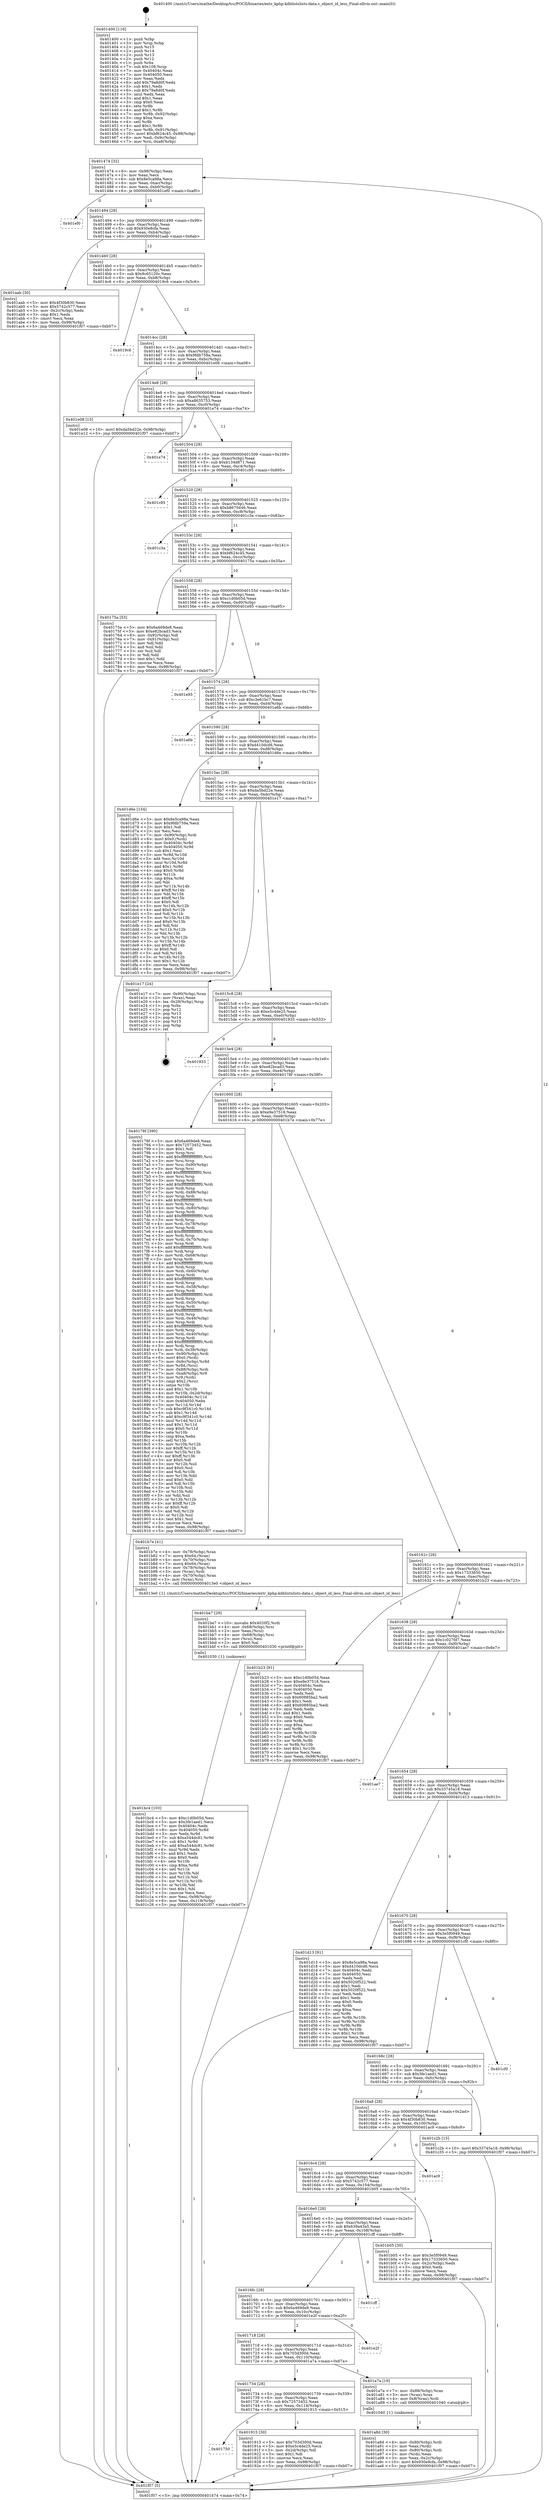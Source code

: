 digraph "0x401400" {
  label = "0x401400 (/mnt/c/Users/mathe/Desktop/tcc/POCII/binaries/extr_kphp-kdblistslists-data.c_object_id_less_Final-ollvm.out::main(0))"
  labelloc = "t"
  node[shape=record]

  Entry [label="",width=0.3,height=0.3,shape=circle,fillcolor=black,style=filled]
  "0x401474" [label="{
     0x401474 [32]\l
     | [instrs]\l
     &nbsp;&nbsp;0x401474 \<+6\>: mov -0x98(%rbp),%eax\l
     &nbsp;&nbsp;0x40147a \<+2\>: mov %eax,%ecx\l
     &nbsp;&nbsp;0x40147c \<+6\>: sub $0x8e5ca98a,%ecx\l
     &nbsp;&nbsp;0x401482 \<+6\>: mov %eax,-0xac(%rbp)\l
     &nbsp;&nbsp;0x401488 \<+6\>: mov %ecx,-0xb0(%rbp)\l
     &nbsp;&nbsp;0x40148e \<+6\>: je 0000000000401ef0 \<main+0xaf0\>\l
  }"]
  "0x401ef0" [label="{
     0x401ef0\l
  }", style=dashed]
  "0x401494" [label="{
     0x401494 [28]\l
     | [instrs]\l
     &nbsp;&nbsp;0x401494 \<+5\>: jmp 0000000000401499 \<main+0x99\>\l
     &nbsp;&nbsp;0x401499 \<+6\>: mov -0xac(%rbp),%eax\l
     &nbsp;&nbsp;0x40149f \<+5\>: sub $0x930e8cfa,%eax\l
     &nbsp;&nbsp;0x4014a4 \<+6\>: mov %eax,-0xb4(%rbp)\l
     &nbsp;&nbsp;0x4014aa \<+6\>: je 0000000000401aab \<main+0x6ab\>\l
  }"]
  Exit [label="",width=0.3,height=0.3,shape=circle,fillcolor=black,style=filled,peripheries=2]
  "0x401aab" [label="{
     0x401aab [30]\l
     | [instrs]\l
     &nbsp;&nbsp;0x401aab \<+5\>: mov $0x4f30b830,%eax\l
     &nbsp;&nbsp;0x401ab0 \<+5\>: mov $0x5742c577,%ecx\l
     &nbsp;&nbsp;0x401ab5 \<+3\>: mov -0x2c(%rbp),%edx\l
     &nbsp;&nbsp;0x401ab8 \<+3\>: cmp $0x1,%edx\l
     &nbsp;&nbsp;0x401abb \<+3\>: cmovl %ecx,%eax\l
     &nbsp;&nbsp;0x401abe \<+6\>: mov %eax,-0x98(%rbp)\l
     &nbsp;&nbsp;0x401ac4 \<+5\>: jmp 0000000000401f07 \<main+0xb07\>\l
  }"]
  "0x4014b0" [label="{
     0x4014b0 [28]\l
     | [instrs]\l
     &nbsp;&nbsp;0x4014b0 \<+5\>: jmp 00000000004014b5 \<main+0xb5\>\l
     &nbsp;&nbsp;0x4014b5 \<+6\>: mov -0xac(%rbp),%eax\l
     &nbsp;&nbsp;0x4014bb \<+5\>: sub $0x9c65120c,%eax\l
     &nbsp;&nbsp;0x4014c0 \<+6\>: mov %eax,-0xb8(%rbp)\l
     &nbsp;&nbsp;0x4014c6 \<+6\>: je 00000000004019c6 \<main+0x5c6\>\l
  }"]
  "0x401bc4" [label="{
     0x401bc4 [103]\l
     | [instrs]\l
     &nbsp;&nbsp;0x401bc4 \<+5\>: mov $0xc1d0b05d,%esi\l
     &nbsp;&nbsp;0x401bc9 \<+5\>: mov $0x3fe1aed1,%ecx\l
     &nbsp;&nbsp;0x401bce \<+7\>: mov 0x40404c,%edx\l
     &nbsp;&nbsp;0x401bd5 \<+8\>: mov 0x404050,%r8d\l
     &nbsp;&nbsp;0x401bdd \<+3\>: mov %edx,%r9d\l
     &nbsp;&nbsp;0x401be0 \<+7\>: sub $0xa544dc81,%r9d\l
     &nbsp;&nbsp;0x401be7 \<+4\>: sub $0x1,%r9d\l
     &nbsp;&nbsp;0x401beb \<+7\>: add $0xa544dc81,%r9d\l
     &nbsp;&nbsp;0x401bf2 \<+4\>: imul %r9d,%edx\l
     &nbsp;&nbsp;0x401bf6 \<+3\>: and $0x1,%edx\l
     &nbsp;&nbsp;0x401bf9 \<+3\>: cmp $0x0,%edx\l
     &nbsp;&nbsp;0x401bfc \<+4\>: sete %r10b\l
     &nbsp;&nbsp;0x401c00 \<+4\>: cmp $0xa,%r8d\l
     &nbsp;&nbsp;0x401c04 \<+4\>: setl %r11b\l
     &nbsp;&nbsp;0x401c08 \<+3\>: mov %r10b,%bl\l
     &nbsp;&nbsp;0x401c0b \<+3\>: and %r11b,%bl\l
     &nbsp;&nbsp;0x401c0e \<+3\>: xor %r11b,%r10b\l
     &nbsp;&nbsp;0x401c11 \<+3\>: or %r10b,%bl\l
     &nbsp;&nbsp;0x401c14 \<+3\>: test $0x1,%bl\l
     &nbsp;&nbsp;0x401c17 \<+3\>: cmovne %ecx,%esi\l
     &nbsp;&nbsp;0x401c1a \<+6\>: mov %esi,-0x98(%rbp)\l
     &nbsp;&nbsp;0x401c20 \<+6\>: mov %eax,-0x118(%rbp)\l
     &nbsp;&nbsp;0x401c26 \<+5\>: jmp 0000000000401f07 \<main+0xb07\>\l
  }"]
  "0x4019c6" [label="{
     0x4019c6\l
  }", style=dashed]
  "0x4014cc" [label="{
     0x4014cc [28]\l
     | [instrs]\l
     &nbsp;&nbsp;0x4014cc \<+5\>: jmp 00000000004014d1 \<main+0xd1\>\l
     &nbsp;&nbsp;0x4014d1 \<+6\>: mov -0xac(%rbp),%eax\l
     &nbsp;&nbsp;0x4014d7 \<+5\>: sub $0x9fdb759a,%eax\l
     &nbsp;&nbsp;0x4014dc \<+6\>: mov %eax,-0xbc(%rbp)\l
     &nbsp;&nbsp;0x4014e2 \<+6\>: je 0000000000401e08 \<main+0xa08\>\l
  }"]
  "0x401ba7" [label="{
     0x401ba7 [29]\l
     | [instrs]\l
     &nbsp;&nbsp;0x401ba7 \<+10\>: movabs $0x4020f2,%rdi\l
     &nbsp;&nbsp;0x401bb1 \<+4\>: mov -0x68(%rbp),%rsi\l
     &nbsp;&nbsp;0x401bb5 \<+2\>: mov %eax,(%rsi)\l
     &nbsp;&nbsp;0x401bb7 \<+4\>: mov -0x68(%rbp),%rsi\l
     &nbsp;&nbsp;0x401bbb \<+2\>: mov (%rsi),%esi\l
     &nbsp;&nbsp;0x401bbd \<+2\>: mov $0x0,%al\l
     &nbsp;&nbsp;0x401bbf \<+5\>: call 0000000000401030 \<printf@plt\>\l
     | [calls]\l
     &nbsp;&nbsp;0x401030 \{1\} (unknown)\l
  }"]
  "0x401e08" [label="{
     0x401e08 [15]\l
     | [instrs]\l
     &nbsp;&nbsp;0x401e08 \<+10\>: movl $0xda5bd22e,-0x98(%rbp)\l
     &nbsp;&nbsp;0x401e12 \<+5\>: jmp 0000000000401f07 \<main+0xb07\>\l
  }"]
  "0x4014e8" [label="{
     0x4014e8 [28]\l
     | [instrs]\l
     &nbsp;&nbsp;0x4014e8 \<+5\>: jmp 00000000004014ed \<main+0xed\>\l
     &nbsp;&nbsp;0x4014ed \<+6\>: mov -0xac(%rbp),%eax\l
     &nbsp;&nbsp;0x4014f3 \<+5\>: sub $0xa8635753,%eax\l
     &nbsp;&nbsp;0x4014f8 \<+6\>: mov %eax,-0xc0(%rbp)\l
     &nbsp;&nbsp;0x4014fe \<+6\>: je 0000000000401e74 \<main+0xa74\>\l
  }"]
  "0x401a8d" [label="{
     0x401a8d [30]\l
     | [instrs]\l
     &nbsp;&nbsp;0x401a8d \<+4\>: mov -0x80(%rbp),%rdi\l
     &nbsp;&nbsp;0x401a91 \<+2\>: mov %eax,(%rdi)\l
     &nbsp;&nbsp;0x401a93 \<+4\>: mov -0x80(%rbp),%rdi\l
     &nbsp;&nbsp;0x401a97 \<+2\>: mov (%rdi),%eax\l
     &nbsp;&nbsp;0x401a99 \<+3\>: mov %eax,-0x2c(%rbp)\l
     &nbsp;&nbsp;0x401a9c \<+10\>: movl $0x930e8cfa,-0x98(%rbp)\l
     &nbsp;&nbsp;0x401aa6 \<+5\>: jmp 0000000000401f07 \<main+0xb07\>\l
  }"]
  "0x401e74" [label="{
     0x401e74\l
  }", style=dashed]
  "0x401504" [label="{
     0x401504 [28]\l
     | [instrs]\l
     &nbsp;&nbsp;0x401504 \<+5\>: jmp 0000000000401509 \<main+0x109\>\l
     &nbsp;&nbsp;0x401509 \<+6\>: mov -0xac(%rbp),%eax\l
     &nbsp;&nbsp;0x40150f \<+5\>: sub $0xb134d871,%eax\l
     &nbsp;&nbsp;0x401514 \<+6\>: mov %eax,-0xc4(%rbp)\l
     &nbsp;&nbsp;0x40151a \<+6\>: je 0000000000401c95 \<main+0x895\>\l
  }"]
  "0x401750" [label="{
     0x401750\l
  }", style=dashed]
  "0x401c95" [label="{
     0x401c95\l
  }", style=dashed]
  "0x401520" [label="{
     0x401520 [28]\l
     | [instrs]\l
     &nbsp;&nbsp;0x401520 \<+5\>: jmp 0000000000401525 \<main+0x125\>\l
     &nbsp;&nbsp;0x401525 \<+6\>: mov -0xac(%rbp),%eax\l
     &nbsp;&nbsp;0x40152b \<+5\>: sub $0xb8670446,%eax\l
     &nbsp;&nbsp;0x401530 \<+6\>: mov %eax,-0xc8(%rbp)\l
     &nbsp;&nbsp;0x401536 \<+6\>: je 0000000000401c3a \<main+0x83a\>\l
  }"]
  "0x401915" [label="{
     0x401915 [30]\l
     | [instrs]\l
     &nbsp;&nbsp;0x401915 \<+5\>: mov $0x703d300d,%eax\l
     &nbsp;&nbsp;0x40191a \<+5\>: mov $0xe5c4de25,%ecx\l
     &nbsp;&nbsp;0x40191f \<+3\>: mov -0x2d(%rbp),%dl\l
     &nbsp;&nbsp;0x401922 \<+3\>: test $0x1,%dl\l
     &nbsp;&nbsp;0x401925 \<+3\>: cmovne %ecx,%eax\l
     &nbsp;&nbsp;0x401928 \<+6\>: mov %eax,-0x98(%rbp)\l
     &nbsp;&nbsp;0x40192e \<+5\>: jmp 0000000000401f07 \<main+0xb07\>\l
  }"]
  "0x401c3a" [label="{
     0x401c3a\l
  }", style=dashed]
  "0x40153c" [label="{
     0x40153c [28]\l
     | [instrs]\l
     &nbsp;&nbsp;0x40153c \<+5\>: jmp 0000000000401541 \<main+0x141\>\l
     &nbsp;&nbsp;0x401541 \<+6\>: mov -0xac(%rbp),%eax\l
     &nbsp;&nbsp;0x401547 \<+5\>: sub $0xbf624c45,%eax\l
     &nbsp;&nbsp;0x40154c \<+6\>: mov %eax,-0xcc(%rbp)\l
     &nbsp;&nbsp;0x401552 \<+6\>: je 000000000040175a \<main+0x35a\>\l
  }"]
  "0x401734" [label="{
     0x401734 [28]\l
     | [instrs]\l
     &nbsp;&nbsp;0x401734 \<+5\>: jmp 0000000000401739 \<main+0x339\>\l
     &nbsp;&nbsp;0x401739 \<+6\>: mov -0xac(%rbp),%eax\l
     &nbsp;&nbsp;0x40173f \<+5\>: sub $0x72573452,%eax\l
     &nbsp;&nbsp;0x401744 \<+6\>: mov %eax,-0x114(%rbp)\l
     &nbsp;&nbsp;0x40174a \<+6\>: je 0000000000401915 \<main+0x515\>\l
  }"]
  "0x40175a" [label="{
     0x40175a [53]\l
     | [instrs]\l
     &nbsp;&nbsp;0x40175a \<+5\>: mov $0x6a469de8,%eax\l
     &nbsp;&nbsp;0x40175f \<+5\>: mov $0xe82bcad3,%ecx\l
     &nbsp;&nbsp;0x401764 \<+6\>: mov -0x92(%rbp),%dl\l
     &nbsp;&nbsp;0x40176a \<+7\>: mov -0x91(%rbp),%sil\l
     &nbsp;&nbsp;0x401771 \<+3\>: mov %dl,%dil\l
     &nbsp;&nbsp;0x401774 \<+3\>: and %sil,%dil\l
     &nbsp;&nbsp;0x401777 \<+3\>: xor %sil,%dl\l
     &nbsp;&nbsp;0x40177a \<+3\>: or %dl,%dil\l
     &nbsp;&nbsp;0x40177d \<+4\>: test $0x1,%dil\l
     &nbsp;&nbsp;0x401781 \<+3\>: cmovne %ecx,%eax\l
     &nbsp;&nbsp;0x401784 \<+6\>: mov %eax,-0x98(%rbp)\l
     &nbsp;&nbsp;0x40178a \<+5\>: jmp 0000000000401f07 \<main+0xb07\>\l
  }"]
  "0x401558" [label="{
     0x401558 [28]\l
     | [instrs]\l
     &nbsp;&nbsp;0x401558 \<+5\>: jmp 000000000040155d \<main+0x15d\>\l
     &nbsp;&nbsp;0x40155d \<+6\>: mov -0xac(%rbp),%eax\l
     &nbsp;&nbsp;0x401563 \<+5\>: sub $0xc1d0b05d,%eax\l
     &nbsp;&nbsp;0x401568 \<+6\>: mov %eax,-0xd0(%rbp)\l
     &nbsp;&nbsp;0x40156e \<+6\>: je 0000000000401e95 \<main+0xa95\>\l
  }"]
  "0x401f07" [label="{
     0x401f07 [5]\l
     | [instrs]\l
     &nbsp;&nbsp;0x401f07 \<+5\>: jmp 0000000000401474 \<main+0x74\>\l
  }"]
  "0x401400" [label="{
     0x401400 [116]\l
     | [instrs]\l
     &nbsp;&nbsp;0x401400 \<+1\>: push %rbp\l
     &nbsp;&nbsp;0x401401 \<+3\>: mov %rsp,%rbp\l
     &nbsp;&nbsp;0x401404 \<+2\>: push %r15\l
     &nbsp;&nbsp;0x401406 \<+2\>: push %r14\l
     &nbsp;&nbsp;0x401408 \<+2\>: push %r13\l
     &nbsp;&nbsp;0x40140a \<+2\>: push %r12\l
     &nbsp;&nbsp;0x40140c \<+1\>: push %rbx\l
     &nbsp;&nbsp;0x40140d \<+7\>: sub $0x108,%rsp\l
     &nbsp;&nbsp;0x401414 \<+7\>: mov 0x40404c,%eax\l
     &nbsp;&nbsp;0x40141b \<+7\>: mov 0x404050,%ecx\l
     &nbsp;&nbsp;0x401422 \<+2\>: mov %eax,%edx\l
     &nbsp;&nbsp;0x401424 \<+6\>: add $0x79a8d0f,%edx\l
     &nbsp;&nbsp;0x40142a \<+3\>: sub $0x1,%edx\l
     &nbsp;&nbsp;0x40142d \<+6\>: sub $0x79a8d0f,%edx\l
     &nbsp;&nbsp;0x401433 \<+3\>: imul %edx,%eax\l
     &nbsp;&nbsp;0x401436 \<+3\>: and $0x1,%eax\l
     &nbsp;&nbsp;0x401439 \<+3\>: cmp $0x0,%eax\l
     &nbsp;&nbsp;0x40143c \<+4\>: sete %r8b\l
     &nbsp;&nbsp;0x401440 \<+4\>: and $0x1,%r8b\l
     &nbsp;&nbsp;0x401444 \<+7\>: mov %r8b,-0x92(%rbp)\l
     &nbsp;&nbsp;0x40144b \<+3\>: cmp $0xa,%ecx\l
     &nbsp;&nbsp;0x40144e \<+4\>: setl %r8b\l
     &nbsp;&nbsp;0x401452 \<+4\>: and $0x1,%r8b\l
     &nbsp;&nbsp;0x401456 \<+7\>: mov %r8b,-0x91(%rbp)\l
     &nbsp;&nbsp;0x40145d \<+10\>: movl $0xbf624c45,-0x98(%rbp)\l
     &nbsp;&nbsp;0x401467 \<+6\>: mov %edi,-0x9c(%rbp)\l
     &nbsp;&nbsp;0x40146d \<+7\>: mov %rsi,-0xa8(%rbp)\l
  }"]
  "0x401a7a" [label="{
     0x401a7a [19]\l
     | [instrs]\l
     &nbsp;&nbsp;0x401a7a \<+7\>: mov -0x88(%rbp),%rax\l
     &nbsp;&nbsp;0x401a81 \<+3\>: mov (%rax),%rax\l
     &nbsp;&nbsp;0x401a84 \<+4\>: mov 0x8(%rax),%rdi\l
     &nbsp;&nbsp;0x401a88 \<+5\>: call 0000000000401040 \<atoi@plt\>\l
     | [calls]\l
     &nbsp;&nbsp;0x401040 \{1\} (unknown)\l
  }"]
  "0x401e95" [label="{
     0x401e95\l
  }", style=dashed]
  "0x401574" [label="{
     0x401574 [28]\l
     | [instrs]\l
     &nbsp;&nbsp;0x401574 \<+5\>: jmp 0000000000401579 \<main+0x179\>\l
     &nbsp;&nbsp;0x401579 \<+6\>: mov -0xac(%rbp),%eax\l
     &nbsp;&nbsp;0x40157f \<+5\>: sub $0xc3e61bc7,%eax\l
     &nbsp;&nbsp;0x401584 \<+6\>: mov %eax,-0xd4(%rbp)\l
     &nbsp;&nbsp;0x40158a \<+6\>: je 0000000000401a6b \<main+0x66b\>\l
  }"]
  "0x401718" [label="{
     0x401718 [28]\l
     | [instrs]\l
     &nbsp;&nbsp;0x401718 \<+5\>: jmp 000000000040171d \<main+0x31d\>\l
     &nbsp;&nbsp;0x40171d \<+6\>: mov -0xac(%rbp),%eax\l
     &nbsp;&nbsp;0x401723 \<+5\>: sub $0x703d300d,%eax\l
     &nbsp;&nbsp;0x401728 \<+6\>: mov %eax,-0x110(%rbp)\l
     &nbsp;&nbsp;0x40172e \<+6\>: je 0000000000401a7a \<main+0x67a\>\l
  }"]
  "0x401a6b" [label="{
     0x401a6b\l
  }", style=dashed]
  "0x401590" [label="{
     0x401590 [28]\l
     | [instrs]\l
     &nbsp;&nbsp;0x401590 \<+5\>: jmp 0000000000401595 \<main+0x195\>\l
     &nbsp;&nbsp;0x401595 \<+6\>: mov -0xac(%rbp),%eax\l
     &nbsp;&nbsp;0x40159b \<+5\>: sub $0xd410dcd6,%eax\l
     &nbsp;&nbsp;0x4015a0 \<+6\>: mov %eax,-0xd8(%rbp)\l
     &nbsp;&nbsp;0x4015a6 \<+6\>: je 0000000000401d6e \<main+0x96e\>\l
  }"]
  "0x401e2f" [label="{
     0x401e2f\l
  }", style=dashed]
  "0x401d6e" [label="{
     0x401d6e [154]\l
     | [instrs]\l
     &nbsp;&nbsp;0x401d6e \<+5\>: mov $0x8e5ca98a,%eax\l
     &nbsp;&nbsp;0x401d73 \<+5\>: mov $0x9fdb759a,%ecx\l
     &nbsp;&nbsp;0x401d78 \<+2\>: mov $0x1,%dl\l
     &nbsp;&nbsp;0x401d7a \<+2\>: xor %esi,%esi\l
     &nbsp;&nbsp;0x401d7c \<+7\>: mov -0x90(%rbp),%rdi\l
     &nbsp;&nbsp;0x401d83 \<+6\>: movl $0x0,(%rdi)\l
     &nbsp;&nbsp;0x401d89 \<+8\>: mov 0x40404c,%r8d\l
     &nbsp;&nbsp;0x401d91 \<+8\>: mov 0x404050,%r9d\l
     &nbsp;&nbsp;0x401d99 \<+3\>: sub $0x1,%esi\l
     &nbsp;&nbsp;0x401d9c \<+3\>: mov %r8d,%r10d\l
     &nbsp;&nbsp;0x401d9f \<+3\>: add %esi,%r10d\l
     &nbsp;&nbsp;0x401da2 \<+4\>: imul %r10d,%r8d\l
     &nbsp;&nbsp;0x401da6 \<+4\>: and $0x1,%r8d\l
     &nbsp;&nbsp;0x401daa \<+4\>: cmp $0x0,%r8d\l
     &nbsp;&nbsp;0x401dae \<+4\>: sete %r11b\l
     &nbsp;&nbsp;0x401db2 \<+4\>: cmp $0xa,%r9d\l
     &nbsp;&nbsp;0x401db6 \<+3\>: setl %bl\l
     &nbsp;&nbsp;0x401db9 \<+3\>: mov %r11b,%r14b\l
     &nbsp;&nbsp;0x401dbc \<+4\>: xor $0xff,%r14b\l
     &nbsp;&nbsp;0x401dc0 \<+3\>: mov %bl,%r15b\l
     &nbsp;&nbsp;0x401dc3 \<+4\>: xor $0xff,%r15b\l
     &nbsp;&nbsp;0x401dc7 \<+3\>: xor $0x0,%dl\l
     &nbsp;&nbsp;0x401dca \<+3\>: mov %r14b,%r12b\l
     &nbsp;&nbsp;0x401dcd \<+4\>: and $0x0,%r12b\l
     &nbsp;&nbsp;0x401dd1 \<+3\>: and %dl,%r11b\l
     &nbsp;&nbsp;0x401dd4 \<+3\>: mov %r15b,%r13b\l
     &nbsp;&nbsp;0x401dd7 \<+4\>: and $0x0,%r13b\l
     &nbsp;&nbsp;0x401ddb \<+2\>: and %dl,%bl\l
     &nbsp;&nbsp;0x401ddd \<+3\>: or %r11b,%r12b\l
     &nbsp;&nbsp;0x401de0 \<+3\>: or %bl,%r13b\l
     &nbsp;&nbsp;0x401de3 \<+3\>: xor %r13b,%r12b\l
     &nbsp;&nbsp;0x401de6 \<+3\>: or %r15b,%r14b\l
     &nbsp;&nbsp;0x401de9 \<+4\>: xor $0xff,%r14b\l
     &nbsp;&nbsp;0x401ded \<+3\>: or $0x0,%dl\l
     &nbsp;&nbsp;0x401df0 \<+3\>: and %dl,%r14b\l
     &nbsp;&nbsp;0x401df3 \<+3\>: or %r14b,%r12b\l
     &nbsp;&nbsp;0x401df6 \<+4\>: test $0x1,%r12b\l
     &nbsp;&nbsp;0x401dfa \<+3\>: cmovne %ecx,%eax\l
     &nbsp;&nbsp;0x401dfd \<+6\>: mov %eax,-0x98(%rbp)\l
     &nbsp;&nbsp;0x401e03 \<+5\>: jmp 0000000000401f07 \<main+0xb07\>\l
  }"]
  "0x4015ac" [label="{
     0x4015ac [28]\l
     | [instrs]\l
     &nbsp;&nbsp;0x4015ac \<+5\>: jmp 00000000004015b1 \<main+0x1b1\>\l
     &nbsp;&nbsp;0x4015b1 \<+6\>: mov -0xac(%rbp),%eax\l
     &nbsp;&nbsp;0x4015b7 \<+5\>: sub $0xda5bd22e,%eax\l
     &nbsp;&nbsp;0x4015bc \<+6\>: mov %eax,-0xdc(%rbp)\l
     &nbsp;&nbsp;0x4015c2 \<+6\>: je 0000000000401e17 \<main+0xa17\>\l
  }"]
  "0x4016fc" [label="{
     0x4016fc [28]\l
     | [instrs]\l
     &nbsp;&nbsp;0x4016fc \<+5\>: jmp 0000000000401701 \<main+0x301\>\l
     &nbsp;&nbsp;0x401701 \<+6\>: mov -0xac(%rbp),%eax\l
     &nbsp;&nbsp;0x401707 \<+5\>: sub $0x6a469de8,%eax\l
     &nbsp;&nbsp;0x40170c \<+6\>: mov %eax,-0x10c(%rbp)\l
     &nbsp;&nbsp;0x401712 \<+6\>: je 0000000000401e2f \<main+0xa2f\>\l
  }"]
  "0x401e17" [label="{
     0x401e17 [24]\l
     | [instrs]\l
     &nbsp;&nbsp;0x401e17 \<+7\>: mov -0x90(%rbp),%rax\l
     &nbsp;&nbsp;0x401e1e \<+2\>: mov (%rax),%eax\l
     &nbsp;&nbsp;0x401e20 \<+4\>: lea -0x28(%rbp),%rsp\l
     &nbsp;&nbsp;0x401e24 \<+1\>: pop %rbx\l
     &nbsp;&nbsp;0x401e25 \<+2\>: pop %r12\l
     &nbsp;&nbsp;0x401e27 \<+2\>: pop %r13\l
     &nbsp;&nbsp;0x401e29 \<+2\>: pop %r14\l
     &nbsp;&nbsp;0x401e2b \<+2\>: pop %r15\l
     &nbsp;&nbsp;0x401e2d \<+1\>: pop %rbp\l
     &nbsp;&nbsp;0x401e2e \<+1\>: ret\l
  }"]
  "0x4015c8" [label="{
     0x4015c8 [28]\l
     | [instrs]\l
     &nbsp;&nbsp;0x4015c8 \<+5\>: jmp 00000000004015cd \<main+0x1cd\>\l
     &nbsp;&nbsp;0x4015cd \<+6\>: mov -0xac(%rbp),%eax\l
     &nbsp;&nbsp;0x4015d3 \<+5\>: sub $0xe5c4de25,%eax\l
     &nbsp;&nbsp;0x4015d8 \<+6\>: mov %eax,-0xe0(%rbp)\l
     &nbsp;&nbsp;0x4015de \<+6\>: je 0000000000401933 \<main+0x533\>\l
  }"]
  "0x401cff" [label="{
     0x401cff\l
  }", style=dashed]
  "0x401933" [label="{
     0x401933\l
  }", style=dashed]
  "0x4015e4" [label="{
     0x4015e4 [28]\l
     | [instrs]\l
     &nbsp;&nbsp;0x4015e4 \<+5\>: jmp 00000000004015e9 \<main+0x1e9\>\l
     &nbsp;&nbsp;0x4015e9 \<+6\>: mov -0xac(%rbp),%eax\l
     &nbsp;&nbsp;0x4015ef \<+5\>: sub $0xe82bcad3,%eax\l
     &nbsp;&nbsp;0x4015f4 \<+6\>: mov %eax,-0xe4(%rbp)\l
     &nbsp;&nbsp;0x4015fa \<+6\>: je 000000000040178f \<main+0x38f\>\l
  }"]
  "0x4016e0" [label="{
     0x4016e0 [28]\l
     | [instrs]\l
     &nbsp;&nbsp;0x4016e0 \<+5\>: jmp 00000000004016e5 \<main+0x2e5\>\l
     &nbsp;&nbsp;0x4016e5 \<+6\>: mov -0xac(%rbp),%eax\l
     &nbsp;&nbsp;0x4016eb \<+5\>: sub $0x639a43a5,%eax\l
     &nbsp;&nbsp;0x4016f0 \<+6\>: mov %eax,-0x108(%rbp)\l
     &nbsp;&nbsp;0x4016f6 \<+6\>: je 0000000000401cff \<main+0x8ff\>\l
  }"]
  "0x40178f" [label="{
     0x40178f [390]\l
     | [instrs]\l
     &nbsp;&nbsp;0x40178f \<+5\>: mov $0x6a469de8,%eax\l
     &nbsp;&nbsp;0x401794 \<+5\>: mov $0x72573452,%ecx\l
     &nbsp;&nbsp;0x401799 \<+2\>: mov $0x1,%dl\l
     &nbsp;&nbsp;0x40179b \<+3\>: mov %rsp,%rsi\l
     &nbsp;&nbsp;0x40179e \<+4\>: add $0xfffffffffffffff0,%rsi\l
     &nbsp;&nbsp;0x4017a2 \<+3\>: mov %rsi,%rsp\l
     &nbsp;&nbsp;0x4017a5 \<+7\>: mov %rsi,-0x90(%rbp)\l
     &nbsp;&nbsp;0x4017ac \<+3\>: mov %rsp,%rsi\l
     &nbsp;&nbsp;0x4017af \<+4\>: add $0xfffffffffffffff0,%rsi\l
     &nbsp;&nbsp;0x4017b3 \<+3\>: mov %rsi,%rsp\l
     &nbsp;&nbsp;0x4017b6 \<+3\>: mov %rsp,%rdi\l
     &nbsp;&nbsp;0x4017b9 \<+4\>: add $0xfffffffffffffff0,%rdi\l
     &nbsp;&nbsp;0x4017bd \<+3\>: mov %rdi,%rsp\l
     &nbsp;&nbsp;0x4017c0 \<+7\>: mov %rdi,-0x88(%rbp)\l
     &nbsp;&nbsp;0x4017c7 \<+3\>: mov %rsp,%rdi\l
     &nbsp;&nbsp;0x4017ca \<+4\>: add $0xfffffffffffffff0,%rdi\l
     &nbsp;&nbsp;0x4017ce \<+3\>: mov %rdi,%rsp\l
     &nbsp;&nbsp;0x4017d1 \<+4\>: mov %rdi,-0x80(%rbp)\l
     &nbsp;&nbsp;0x4017d5 \<+3\>: mov %rsp,%rdi\l
     &nbsp;&nbsp;0x4017d8 \<+4\>: add $0xfffffffffffffff0,%rdi\l
     &nbsp;&nbsp;0x4017dc \<+3\>: mov %rdi,%rsp\l
     &nbsp;&nbsp;0x4017df \<+4\>: mov %rdi,-0x78(%rbp)\l
     &nbsp;&nbsp;0x4017e3 \<+3\>: mov %rsp,%rdi\l
     &nbsp;&nbsp;0x4017e6 \<+4\>: add $0xfffffffffffffff0,%rdi\l
     &nbsp;&nbsp;0x4017ea \<+3\>: mov %rdi,%rsp\l
     &nbsp;&nbsp;0x4017ed \<+4\>: mov %rdi,-0x70(%rbp)\l
     &nbsp;&nbsp;0x4017f1 \<+3\>: mov %rsp,%rdi\l
     &nbsp;&nbsp;0x4017f4 \<+4\>: add $0xfffffffffffffff0,%rdi\l
     &nbsp;&nbsp;0x4017f8 \<+3\>: mov %rdi,%rsp\l
     &nbsp;&nbsp;0x4017fb \<+4\>: mov %rdi,-0x68(%rbp)\l
     &nbsp;&nbsp;0x4017ff \<+3\>: mov %rsp,%rdi\l
     &nbsp;&nbsp;0x401802 \<+4\>: add $0xfffffffffffffff0,%rdi\l
     &nbsp;&nbsp;0x401806 \<+3\>: mov %rdi,%rsp\l
     &nbsp;&nbsp;0x401809 \<+4\>: mov %rdi,-0x60(%rbp)\l
     &nbsp;&nbsp;0x40180d \<+3\>: mov %rsp,%rdi\l
     &nbsp;&nbsp;0x401810 \<+4\>: add $0xfffffffffffffff0,%rdi\l
     &nbsp;&nbsp;0x401814 \<+3\>: mov %rdi,%rsp\l
     &nbsp;&nbsp;0x401817 \<+4\>: mov %rdi,-0x58(%rbp)\l
     &nbsp;&nbsp;0x40181b \<+3\>: mov %rsp,%rdi\l
     &nbsp;&nbsp;0x40181e \<+4\>: add $0xfffffffffffffff0,%rdi\l
     &nbsp;&nbsp;0x401822 \<+3\>: mov %rdi,%rsp\l
     &nbsp;&nbsp;0x401825 \<+4\>: mov %rdi,-0x50(%rbp)\l
     &nbsp;&nbsp;0x401829 \<+3\>: mov %rsp,%rdi\l
     &nbsp;&nbsp;0x40182c \<+4\>: add $0xfffffffffffffff0,%rdi\l
     &nbsp;&nbsp;0x401830 \<+3\>: mov %rdi,%rsp\l
     &nbsp;&nbsp;0x401833 \<+4\>: mov %rdi,-0x48(%rbp)\l
     &nbsp;&nbsp;0x401837 \<+3\>: mov %rsp,%rdi\l
     &nbsp;&nbsp;0x40183a \<+4\>: add $0xfffffffffffffff0,%rdi\l
     &nbsp;&nbsp;0x40183e \<+3\>: mov %rdi,%rsp\l
     &nbsp;&nbsp;0x401841 \<+4\>: mov %rdi,-0x40(%rbp)\l
     &nbsp;&nbsp;0x401845 \<+3\>: mov %rsp,%rdi\l
     &nbsp;&nbsp;0x401848 \<+4\>: add $0xfffffffffffffff0,%rdi\l
     &nbsp;&nbsp;0x40184c \<+3\>: mov %rdi,%rsp\l
     &nbsp;&nbsp;0x40184f \<+4\>: mov %rdi,-0x38(%rbp)\l
     &nbsp;&nbsp;0x401853 \<+7\>: mov -0x90(%rbp),%rdi\l
     &nbsp;&nbsp;0x40185a \<+6\>: movl $0x0,(%rdi)\l
     &nbsp;&nbsp;0x401860 \<+7\>: mov -0x9c(%rbp),%r8d\l
     &nbsp;&nbsp;0x401867 \<+3\>: mov %r8d,(%rsi)\l
     &nbsp;&nbsp;0x40186a \<+7\>: mov -0x88(%rbp),%rdi\l
     &nbsp;&nbsp;0x401871 \<+7\>: mov -0xa8(%rbp),%r9\l
     &nbsp;&nbsp;0x401878 \<+3\>: mov %r9,(%rdi)\l
     &nbsp;&nbsp;0x40187b \<+3\>: cmpl $0x2,(%rsi)\l
     &nbsp;&nbsp;0x40187e \<+4\>: setne %r10b\l
     &nbsp;&nbsp;0x401882 \<+4\>: and $0x1,%r10b\l
     &nbsp;&nbsp;0x401886 \<+4\>: mov %r10b,-0x2d(%rbp)\l
     &nbsp;&nbsp;0x40188a \<+8\>: mov 0x40404c,%r11d\l
     &nbsp;&nbsp;0x401892 \<+7\>: mov 0x404050,%ebx\l
     &nbsp;&nbsp;0x401899 \<+3\>: mov %r11d,%r14d\l
     &nbsp;&nbsp;0x40189c \<+7\>: sub $0xc9f341c0,%r14d\l
     &nbsp;&nbsp;0x4018a3 \<+4\>: sub $0x1,%r14d\l
     &nbsp;&nbsp;0x4018a7 \<+7\>: add $0xc9f341c0,%r14d\l
     &nbsp;&nbsp;0x4018ae \<+4\>: imul %r14d,%r11d\l
     &nbsp;&nbsp;0x4018b2 \<+4\>: and $0x1,%r11d\l
     &nbsp;&nbsp;0x4018b6 \<+4\>: cmp $0x0,%r11d\l
     &nbsp;&nbsp;0x4018ba \<+4\>: sete %r10b\l
     &nbsp;&nbsp;0x4018be \<+3\>: cmp $0xa,%ebx\l
     &nbsp;&nbsp;0x4018c1 \<+4\>: setl %r15b\l
     &nbsp;&nbsp;0x4018c5 \<+3\>: mov %r10b,%r12b\l
     &nbsp;&nbsp;0x4018c8 \<+4\>: xor $0xff,%r12b\l
     &nbsp;&nbsp;0x4018cc \<+3\>: mov %r15b,%r13b\l
     &nbsp;&nbsp;0x4018cf \<+4\>: xor $0xff,%r13b\l
     &nbsp;&nbsp;0x4018d3 \<+3\>: xor $0x0,%dl\l
     &nbsp;&nbsp;0x4018d6 \<+3\>: mov %r12b,%sil\l
     &nbsp;&nbsp;0x4018d9 \<+4\>: and $0x0,%sil\l
     &nbsp;&nbsp;0x4018dd \<+3\>: and %dl,%r10b\l
     &nbsp;&nbsp;0x4018e0 \<+3\>: mov %r13b,%dil\l
     &nbsp;&nbsp;0x4018e3 \<+4\>: and $0x0,%dil\l
     &nbsp;&nbsp;0x4018e7 \<+3\>: and %dl,%r15b\l
     &nbsp;&nbsp;0x4018ea \<+3\>: or %r10b,%sil\l
     &nbsp;&nbsp;0x4018ed \<+3\>: or %r15b,%dil\l
     &nbsp;&nbsp;0x4018f0 \<+3\>: xor %dil,%sil\l
     &nbsp;&nbsp;0x4018f3 \<+3\>: or %r13b,%r12b\l
     &nbsp;&nbsp;0x4018f6 \<+4\>: xor $0xff,%r12b\l
     &nbsp;&nbsp;0x4018fa \<+3\>: or $0x0,%dl\l
     &nbsp;&nbsp;0x4018fd \<+3\>: and %dl,%r12b\l
     &nbsp;&nbsp;0x401900 \<+3\>: or %r12b,%sil\l
     &nbsp;&nbsp;0x401903 \<+4\>: test $0x1,%sil\l
     &nbsp;&nbsp;0x401907 \<+3\>: cmovne %ecx,%eax\l
     &nbsp;&nbsp;0x40190a \<+6\>: mov %eax,-0x98(%rbp)\l
     &nbsp;&nbsp;0x401910 \<+5\>: jmp 0000000000401f07 \<main+0xb07\>\l
  }"]
  "0x401600" [label="{
     0x401600 [28]\l
     | [instrs]\l
     &nbsp;&nbsp;0x401600 \<+5\>: jmp 0000000000401605 \<main+0x205\>\l
     &nbsp;&nbsp;0x401605 \<+6\>: mov -0xac(%rbp),%eax\l
     &nbsp;&nbsp;0x40160b \<+5\>: sub $0xe9e37518,%eax\l
     &nbsp;&nbsp;0x401610 \<+6\>: mov %eax,-0xe8(%rbp)\l
     &nbsp;&nbsp;0x401616 \<+6\>: je 0000000000401b7e \<main+0x77e\>\l
  }"]
  "0x401b05" [label="{
     0x401b05 [30]\l
     | [instrs]\l
     &nbsp;&nbsp;0x401b05 \<+5\>: mov $0x3e5f0949,%eax\l
     &nbsp;&nbsp;0x401b0a \<+5\>: mov $0x17333650,%ecx\l
     &nbsp;&nbsp;0x401b0f \<+3\>: mov -0x2c(%rbp),%edx\l
     &nbsp;&nbsp;0x401b12 \<+3\>: cmp $0x0,%edx\l
     &nbsp;&nbsp;0x401b15 \<+3\>: cmove %ecx,%eax\l
     &nbsp;&nbsp;0x401b18 \<+6\>: mov %eax,-0x98(%rbp)\l
     &nbsp;&nbsp;0x401b1e \<+5\>: jmp 0000000000401f07 \<main+0xb07\>\l
  }"]
  "0x4016c4" [label="{
     0x4016c4 [28]\l
     | [instrs]\l
     &nbsp;&nbsp;0x4016c4 \<+5\>: jmp 00000000004016c9 \<main+0x2c9\>\l
     &nbsp;&nbsp;0x4016c9 \<+6\>: mov -0xac(%rbp),%eax\l
     &nbsp;&nbsp;0x4016cf \<+5\>: sub $0x5742c577,%eax\l
     &nbsp;&nbsp;0x4016d4 \<+6\>: mov %eax,-0x104(%rbp)\l
     &nbsp;&nbsp;0x4016da \<+6\>: je 0000000000401b05 \<main+0x705\>\l
  }"]
  "0x401b7e" [label="{
     0x401b7e [41]\l
     | [instrs]\l
     &nbsp;&nbsp;0x401b7e \<+4\>: mov -0x78(%rbp),%rax\l
     &nbsp;&nbsp;0x401b82 \<+7\>: movq $0x64,(%rax)\l
     &nbsp;&nbsp;0x401b89 \<+4\>: mov -0x70(%rbp),%rax\l
     &nbsp;&nbsp;0x401b8d \<+7\>: movq $0x64,(%rax)\l
     &nbsp;&nbsp;0x401b94 \<+4\>: mov -0x78(%rbp),%rax\l
     &nbsp;&nbsp;0x401b98 \<+3\>: mov (%rax),%rdi\l
     &nbsp;&nbsp;0x401b9b \<+4\>: mov -0x70(%rbp),%rax\l
     &nbsp;&nbsp;0x401b9f \<+3\>: mov (%rax),%rsi\l
     &nbsp;&nbsp;0x401ba2 \<+5\>: call 00000000004013e0 \<object_id_less\>\l
     | [calls]\l
     &nbsp;&nbsp;0x4013e0 \{1\} (/mnt/c/Users/mathe/Desktop/tcc/POCII/binaries/extr_kphp-kdblistslists-data.c_object_id_less_Final-ollvm.out::object_id_less)\l
  }"]
  "0x40161c" [label="{
     0x40161c [28]\l
     | [instrs]\l
     &nbsp;&nbsp;0x40161c \<+5\>: jmp 0000000000401621 \<main+0x221\>\l
     &nbsp;&nbsp;0x401621 \<+6\>: mov -0xac(%rbp),%eax\l
     &nbsp;&nbsp;0x401627 \<+5\>: sub $0x17333650,%eax\l
     &nbsp;&nbsp;0x40162c \<+6\>: mov %eax,-0xec(%rbp)\l
     &nbsp;&nbsp;0x401632 \<+6\>: je 0000000000401b23 \<main+0x723\>\l
  }"]
  "0x401ac9" [label="{
     0x401ac9\l
  }", style=dashed]
  "0x401b23" [label="{
     0x401b23 [91]\l
     | [instrs]\l
     &nbsp;&nbsp;0x401b23 \<+5\>: mov $0xc1d0b05d,%eax\l
     &nbsp;&nbsp;0x401b28 \<+5\>: mov $0xe9e37518,%ecx\l
     &nbsp;&nbsp;0x401b2d \<+7\>: mov 0x40404c,%edx\l
     &nbsp;&nbsp;0x401b34 \<+7\>: mov 0x404050,%esi\l
     &nbsp;&nbsp;0x401b3b \<+2\>: mov %edx,%edi\l
     &nbsp;&nbsp;0x401b3d \<+6\>: sub $0x60885ba2,%edi\l
     &nbsp;&nbsp;0x401b43 \<+3\>: sub $0x1,%edi\l
     &nbsp;&nbsp;0x401b46 \<+6\>: add $0x60885ba2,%edi\l
     &nbsp;&nbsp;0x401b4c \<+3\>: imul %edi,%edx\l
     &nbsp;&nbsp;0x401b4f \<+3\>: and $0x1,%edx\l
     &nbsp;&nbsp;0x401b52 \<+3\>: cmp $0x0,%edx\l
     &nbsp;&nbsp;0x401b55 \<+4\>: sete %r8b\l
     &nbsp;&nbsp;0x401b59 \<+3\>: cmp $0xa,%esi\l
     &nbsp;&nbsp;0x401b5c \<+4\>: setl %r9b\l
     &nbsp;&nbsp;0x401b60 \<+3\>: mov %r8b,%r10b\l
     &nbsp;&nbsp;0x401b63 \<+3\>: and %r9b,%r10b\l
     &nbsp;&nbsp;0x401b66 \<+3\>: xor %r9b,%r8b\l
     &nbsp;&nbsp;0x401b69 \<+3\>: or %r8b,%r10b\l
     &nbsp;&nbsp;0x401b6c \<+4\>: test $0x1,%r10b\l
     &nbsp;&nbsp;0x401b70 \<+3\>: cmovne %ecx,%eax\l
     &nbsp;&nbsp;0x401b73 \<+6\>: mov %eax,-0x98(%rbp)\l
     &nbsp;&nbsp;0x401b79 \<+5\>: jmp 0000000000401f07 \<main+0xb07\>\l
  }"]
  "0x401638" [label="{
     0x401638 [28]\l
     | [instrs]\l
     &nbsp;&nbsp;0x401638 \<+5\>: jmp 000000000040163d \<main+0x23d\>\l
     &nbsp;&nbsp;0x40163d \<+6\>: mov -0xac(%rbp),%eax\l
     &nbsp;&nbsp;0x401643 \<+5\>: sub $0x1c027fd7,%eax\l
     &nbsp;&nbsp;0x401648 \<+6\>: mov %eax,-0xf0(%rbp)\l
     &nbsp;&nbsp;0x40164e \<+6\>: je 0000000000401ae7 \<main+0x6e7\>\l
  }"]
  "0x4016a8" [label="{
     0x4016a8 [28]\l
     | [instrs]\l
     &nbsp;&nbsp;0x4016a8 \<+5\>: jmp 00000000004016ad \<main+0x2ad\>\l
     &nbsp;&nbsp;0x4016ad \<+6\>: mov -0xac(%rbp),%eax\l
     &nbsp;&nbsp;0x4016b3 \<+5\>: sub $0x4f30b830,%eax\l
     &nbsp;&nbsp;0x4016b8 \<+6\>: mov %eax,-0x100(%rbp)\l
     &nbsp;&nbsp;0x4016be \<+6\>: je 0000000000401ac9 \<main+0x6c9\>\l
  }"]
  "0x401ae7" [label="{
     0x401ae7\l
  }", style=dashed]
  "0x401654" [label="{
     0x401654 [28]\l
     | [instrs]\l
     &nbsp;&nbsp;0x401654 \<+5\>: jmp 0000000000401659 \<main+0x259\>\l
     &nbsp;&nbsp;0x401659 \<+6\>: mov -0xac(%rbp),%eax\l
     &nbsp;&nbsp;0x40165f \<+5\>: sub $0x33745a18,%eax\l
     &nbsp;&nbsp;0x401664 \<+6\>: mov %eax,-0xf4(%rbp)\l
     &nbsp;&nbsp;0x40166a \<+6\>: je 0000000000401d13 \<main+0x913\>\l
  }"]
  "0x401c2b" [label="{
     0x401c2b [15]\l
     | [instrs]\l
     &nbsp;&nbsp;0x401c2b \<+10\>: movl $0x33745a18,-0x98(%rbp)\l
     &nbsp;&nbsp;0x401c35 \<+5\>: jmp 0000000000401f07 \<main+0xb07\>\l
  }"]
  "0x401d13" [label="{
     0x401d13 [91]\l
     | [instrs]\l
     &nbsp;&nbsp;0x401d13 \<+5\>: mov $0x8e5ca98a,%eax\l
     &nbsp;&nbsp;0x401d18 \<+5\>: mov $0xd410dcd6,%ecx\l
     &nbsp;&nbsp;0x401d1d \<+7\>: mov 0x40404c,%edx\l
     &nbsp;&nbsp;0x401d24 \<+7\>: mov 0x404050,%esi\l
     &nbsp;&nbsp;0x401d2b \<+2\>: mov %edx,%edi\l
     &nbsp;&nbsp;0x401d2d \<+6\>: add $0x5020f522,%edi\l
     &nbsp;&nbsp;0x401d33 \<+3\>: sub $0x1,%edi\l
     &nbsp;&nbsp;0x401d36 \<+6\>: sub $0x5020f522,%edi\l
     &nbsp;&nbsp;0x401d3c \<+3\>: imul %edi,%edx\l
     &nbsp;&nbsp;0x401d3f \<+3\>: and $0x1,%edx\l
     &nbsp;&nbsp;0x401d42 \<+3\>: cmp $0x0,%edx\l
     &nbsp;&nbsp;0x401d45 \<+4\>: sete %r8b\l
     &nbsp;&nbsp;0x401d49 \<+3\>: cmp $0xa,%esi\l
     &nbsp;&nbsp;0x401d4c \<+4\>: setl %r9b\l
     &nbsp;&nbsp;0x401d50 \<+3\>: mov %r8b,%r10b\l
     &nbsp;&nbsp;0x401d53 \<+3\>: and %r9b,%r10b\l
     &nbsp;&nbsp;0x401d56 \<+3\>: xor %r9b,%r8b\l
     &nbsp;&nbsp;0x401d59 \<+3\>: or %r8b,%r10b\l
     &nbsp;&nbsp;0x401d5c \<+4\>: test $0x1,%r10b\l
     &nbsp;&nbsp;0x401d60 \<+3\>: cmovne %ecx,%eax\l
     &nbsp;&nbsp;0x401d63 \<+6\>: mov %eax,-0x98(%rbp)\l
     &nbsp;&nbsp;0x401d69 \<+5\>: jmp 0000000000401f07 \<main+0xb07\>\l
  }"]
  "0x401670" [label="{
     0x401670 [28]\l
     | [instrs]\l
     &nbsp;&nbsp;0x401670 \<+5\>: jmp 0000000000401675 \<main+0x275\>\l
     &nbsp;&nbsp;0x401675 \<+6\>: mov -0xac(%rbp),%eax\l
     &nbsp;&nbsp;0x40167b \<+5\>: sub $0x3e5f0949,%eax\l
     &nbsp;&nbsp;0x401680 \<+6\>: mov %eax,-0xf8(%rbp)\l
     &nbsp;&nbsp;0x401686 \<+6\>: je 0000000000401cf0 \<main+0x8f0\>\l
  }"]
  "0x40168c" [label="{
     0x40168c [28]\l
     | [instrs]\l
     &nbsp;&nbsp;0x40168c \<+5\>: jmp 0000000000401691 \<main+0x291\>\l
     &nbsp;&nbsp;0x401691 \<+6\>: mov -0xac(%rbp),%eax\l
     &nbsp;&nbsp;0x401697 \<+5\>: sub $0x3fe1aed1,%eax\l
     &nbsp;&nbsp;0x40169c \<+6\>: mov %eax,-0xfc(%rbp)\l
     &nbsp;&nbsp;0x4016a2 \<+6\>: je 0000000000401c2b \<main+0x82b\>\l
  }"]
  "0x401cf0" [label="{
     0x401cf0\l
  }", style=dashed]
  Entry -> "0x401400" [label=" 1"]
  "0x401474" -> "0x401ef0" [label=" 0"]
  "0x401474" -> "0x401494" [label=" 13"]
  "0x401e17" -> Exit [label=" 1"]
  "0x401494" -> "0x401aab" [label=" 1"]
  "0x401494" -> "0x4014b0" [label=" 12"]
  "0x401e08" -> "0x401f07" [label=" 1"]
  "0x4014b0" -> "0x4019c6" [label=" 0"]
  "0x4014b0" -> "0x4014cc" [label=" 12"]
  "0x401d6e" -> "0x401f07" [label=" 1"]
  "0x4014cc" -> "0x401e08" [label=" 1"]
  "0x4014cc" -> "0x4014e8" [label=" 11"]
  "0x401d13" -> "0x401f07" [label=" 1"]
  "0x4014e8" -> "0x401e74" [label=" 0"]
  "0x4014e8" -> "0x401504" [label=" 11"]
  "0x401c2b" -> "0x401f07" [label=" 1"]
  "0x401504" -> "0x401c95" [label=" 0"]
  "0x401504" -> "0x401520" [label=" 11"]
  "0x401bc4" -> "0x401f07" [label=" 1"]
  "0x401520" -> "0x401c3a" [label=" 0"]
  "0x401520" -> "0x40153c" [label=" 11"]
  "0x401ba7" -> "0x401bc4" [label=" 1"]
  "0x40153c" -> "0x40175a" [label=" 1"]
  "0x40153c" -> "0x401558" [label=" 10"]
  "0x40175a" -> "0x401f07" [label=" 1"]
  "0x401400" -> "0x401474" [label=" 1"]
  "0x401f07" -> "0x401474" [label=" 12"]
  "0x401b23" -> "0x401f07" [label=" 1"]
  "0x401558" -> "0x401e95" [label=" 0"]
  "0x401558" -> "0x401574" [label=" 10"]
  "0x401b05" -> "0x401f07" [label=" 1"]
  "0x401574" -> "0x401a6b" [label=" 0"]
  "0x401574" -> "0x401590" [label=" 10"]
  "0x401a8d" -> "0x401f07" [label=" 1"]
  "0x401590" -> "0x401d6e" [label=" 1"]
  "0x401590" -> "0x4015ac" [label=" 9"]
  "0x401a7a" -> "0x401a8d" [label=" 1"]
  "0x4015ac" -> "0x401e17" [label=" 1"]
  "0x4015ac" -> "0x4015c8" [label=" 8"]
  "0x401734" -> "0x401750" [label=" 0"]
  "0x4015c8" -> "0x401933" [label=" 0"]
  "0x4015c8" -> "0x4015e4" [label=" 8"]
  "0x401734" -> "0x401915" [label=" 1"]
  "0x4015e4" -> "0x40178f" [label=" 1"]
  "0x4015e4" -> "0x401600" [label=" 7"]
  "0x401718" -> "0x401734" [label=" 1"]
  "0x40178f" -> "0x401f07" [label=" 1"]
  "0x401718" -> "0x401a7a" [label=" 1"]
  "0x401600" -> "0x401b7e" [label=" 1"]
  "0x401600" -> "0x40161c" [label=" 6"]
  "0x4016fc" -> "0x401718" [label=" 2"]
  "0x40161c" -> "0x401b23" [label=" 1"]
  "0x40161c" -> "0x401638" [label=" 5"]
  "0x4016fc" -> "0x401e2f" [label=" 0"]
  "0x401638" -> "0x401ae7" [label=" 0"]
  "0x401638" -> "0x401654" [label=" 5"]
  "0x4016e0" -> "0x4016fc" [label=" 2"]
  "0x401654" -> "0x401d13" [label=" 1"]
  "0x401654" -> "0x401670" [label=" 4"]
  "0x4016e0" -> "0x401cff" [label=" 0"]
  "0x401670" -> "0x401cf0" [label=" 0"]
  "0x401670" -> "0x40168c" [label=" 4"]
  "0x401b7e" -> "0x401ba7" [label=" 1"]
  "0x40168c" -> "0x401c2b" [label=" 1"]
  "0x40168c" -> "0x4016a8" [label=" 3"]
  "0x401915" -> "0x401f07" [label=" 1"]
  "0x4016a8" -> "0x401ac9" [label=" 0"]
  "0x4016a8" -> "0x4016c4" [label=" 3"]
  "0x401aab" -> "0x401f07" [label=" 1"]
  "0x4016c4" -> "0x401b05" [label=" 1"]
  "0x4016c4" -> "0x4016e0" [label=" 2"]
}

